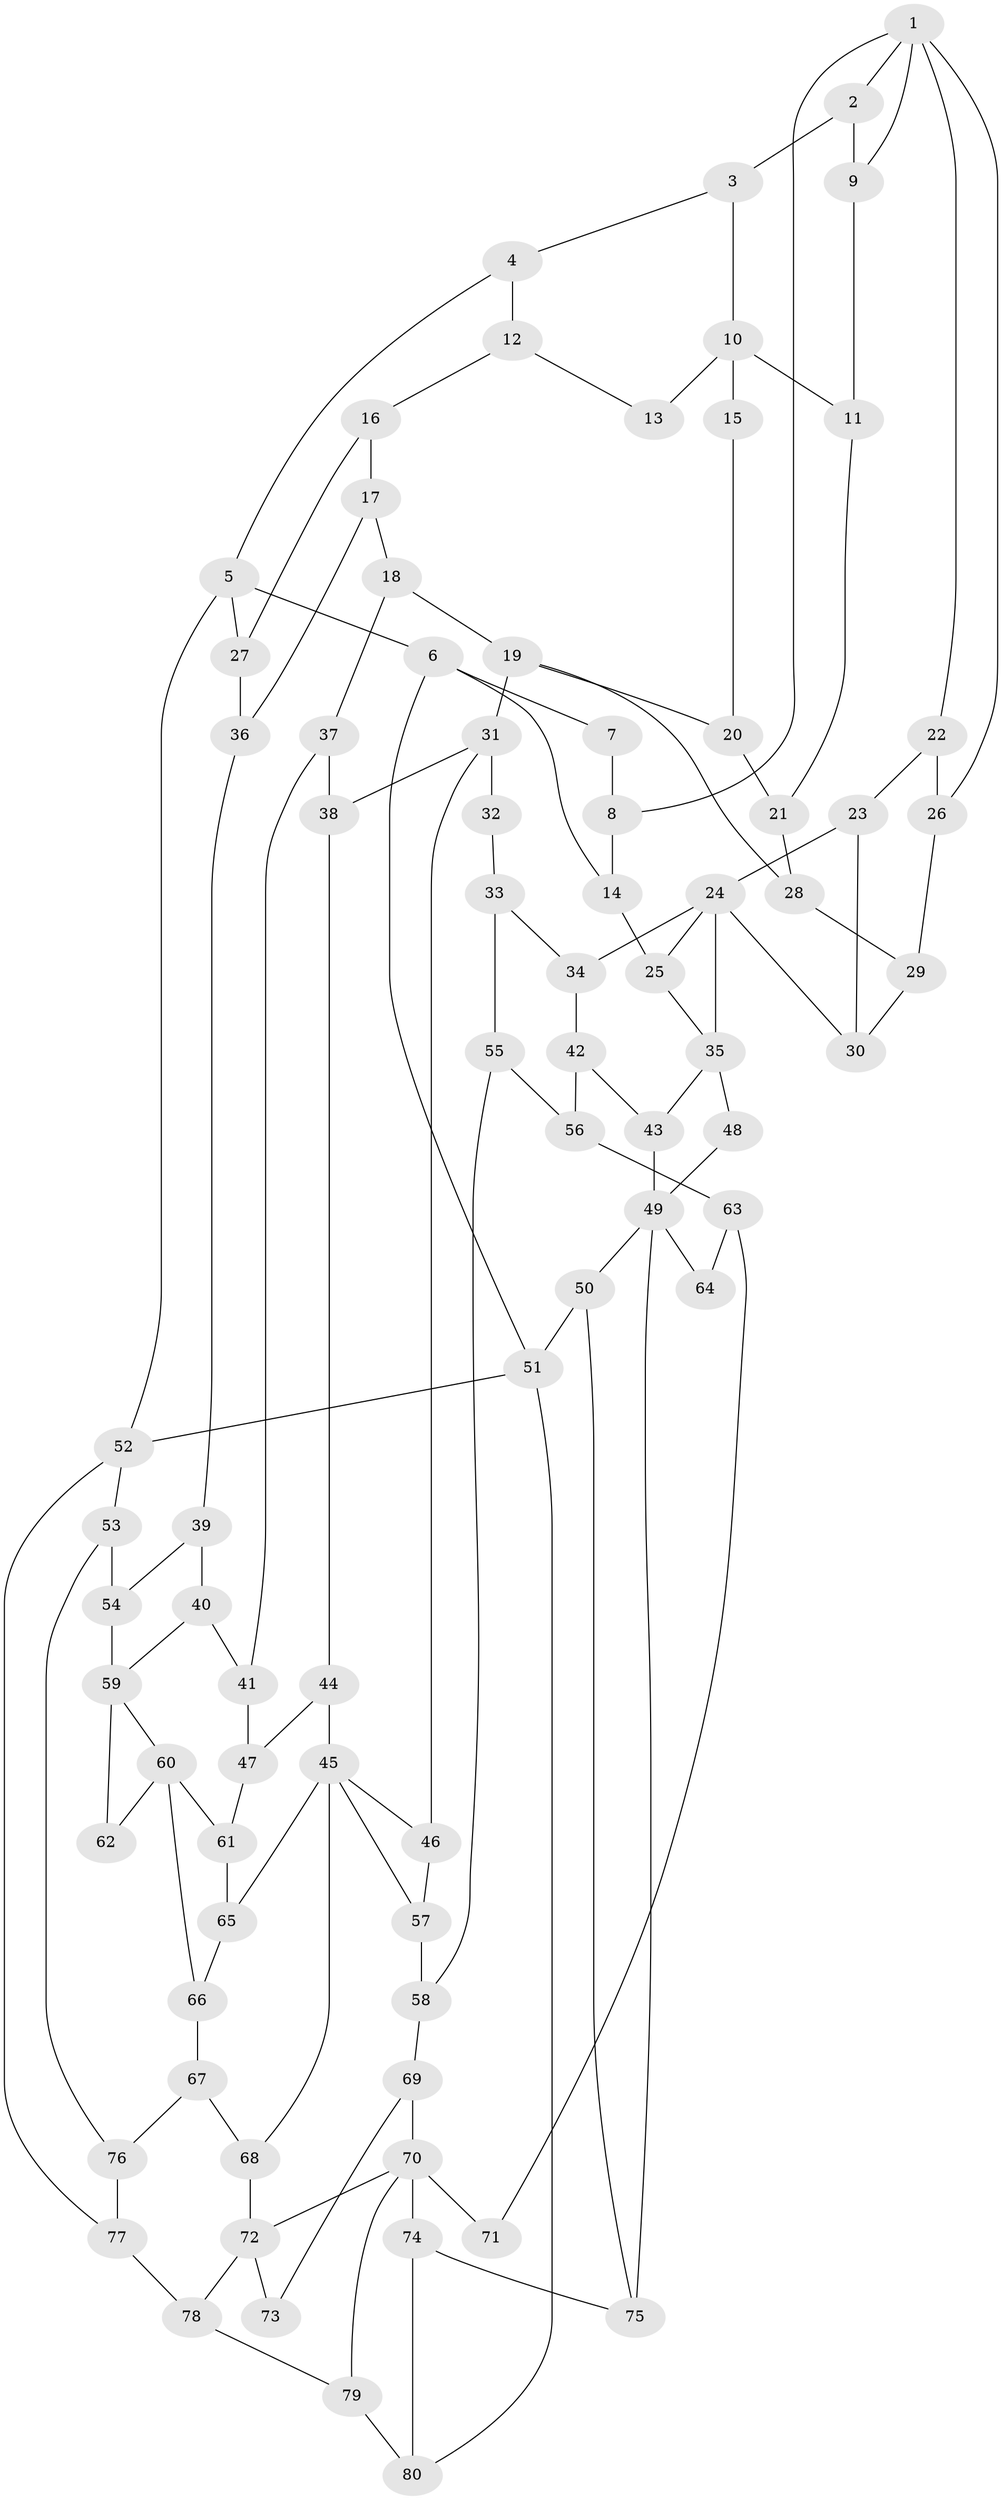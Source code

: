 // original degree distribution, {3: 0.017543859649122806, 4: 0.21929824561403508, 6: 0.20175438596491227, 5: 0.5614035087719298}
// Generated by graph-tools (version 1.1) at 2025/54/03/04/25 22:54:23]
// undirected, 80 vertices, 126 edges
graph export_dot {
  node [color=gray90,style=filled];
  1;
  2;
  3;
  4;
  5;
  6;
  7;
  8;
  9;
  10;
  11;
  12;
  13;
  14;
  15;
  16;
  17;
  18;
  19;
  20;
  21;
  22;
  23;
  24;
  25;
  26;
  27;
  28;
  29;
  30;
  31;
  32;
  33;
  34;
  35;
  36;
  37;
  38;
  39;
  40;
  41;
  42;
  43;
  44;
  45;
  46;
  47;
  48;
  49;
  50;
  51;
  52;
  53;
  54;
  55;
  56;
  57;
  58;
  59;
  60;
  61;
  62;
  63;
  64;
  65;
  66;
  67;
  68;
  69;
  70;
  71;
  72;
  73;
  74;
  75;
  76;
  77;
  78;
  79;
  80;
  1 -- 2 [weight=1.0];
  1 -- 8 [weight=1.0];
  1 -- 9 [weight=1.0];
  1 -- 22 [weight=1.0];
  1 -- 26 [weight=1.0];
  2 -- 3 [weight=1.0];
  2 -- 9 [weight=1.0];
  3 -- 4 [weight=1.0];
  3 -- 10 [weight=1.0];
  4 -- 5 [weight=1.0];
  4 -- 12 [weight=1.0];
  5 -- 6 [weight=1.0];
  5 -- 27 [weight=1.0];
  5 -- 52 [weight=1.0];
  6 -- 7 [weight=1.0];
  6 -- 14 [weight=1.0];
  6 -- 51 [weight=1.0];
  7 -- 8 [weight=1.0];
  8 -- 14 [weight=1.0];
  9 -- 11 [weight=1.0];
  10 -- 11 [weight=1.0];
  10 -- 13 [weight=2.0];
  10 -- 15 [weight=2.0];
  11 -- 21 [weight=1.0];
  12 -- 13 [weight=1.0];
  12 -- 16 [weight=1.0];
  14 -- 25 [weight=1.0];
  15 -- 20 [weight=1.0];
  16 -- 17 [weight=1.0];
  16 -- 27 [weight=1.0];
  17 -- 18 [weight=1.0];
  17 -- 36 [weight=1.0];
  18 -- 19 [weight=1.0];
  18 -- 37 [weight=1.0];
  19 -- 20 [weight=1.0];
  19 -- 28 [weight=1.0];
  19 -- 31 [weight=2.0];
  20 -- 21 [weight=1.0];
  21 -- 28 [weight=1.0];
  22 -- 23 [weight=1.0];
  22 -- 26 [weight=1.0];
  23 -- 24 [weight=1.0];
  23 -- 30 [weight=1.0];
  24 -- 25 [weight=1.0];
  24 -- 30 [weight=1.0];
  24 -- 34 [weight=1.0];
  24 -- 35 [weight=2.0];
  25 -- 35 [weight=1.0];
  26 -- 29 [weight=1.0];
  27 -- 36 [weight=1.0];
  28 -- 29 [weight=1.0];
  29 -- 30 [weight=1.0];
  31 -- 32 [weight=2.0];
  31 -- 38 [weight=1.0];
  31 -- 46 [weight=1.0];
  32 -- 33 [weight=1.0];
  33 -- 34 [weight=1.0];
  33 -- 55 [weight=1.0];
  34 -- 42 [weight=1.0];
  35 -- 43 [weight=1.0];
  35 -- 48 [weight=2.0];
  36 -- 39 [weight=1.0];
  37 -- 38 [weight=1.0];
  37 -- 41 [weight=1.0];
  38 -- 44 [weight=1.0];
  39 -- 40 [weight=1.0];
  39 -- 54 [weight=1.0];
  40 -- 41 [weight=1.0];
  40 -- 59 [weight=1.0];
  41 -- 47 [weight=1.0];
  42 -- 43 [weight=1.0];
  42 -- 56 [weight=1.0];
  43 -- 49 [weight=1.0];
  44 -- 45 [weight=1.0];
  44 -- 47 [weight=1.0];
  45 -- 46 [weight=1.0];
  45 -- 57 [weight=1.0];
  45 -- 65 [weight=1.0];
  45 -- 68 [weight=2.0];
  46 -- 57 [weight=1.0];
  47 -- 61 [weight=1.0];
  48 -- 49 [weight=1.0];
  49 -- 50 [weight=1.0];
  49 -- 64 [weight=2.0];
  49 -- 75 [weight=1.0];
  50 -- 51 [weight=1.0];
  50 -- 75 [weight=1.0];
  51 -- 52 [weight=1.0];
  51 -- 80 [weight=1.0];
  52 -- 53 [weight=1.0];
  52 -- 77 [weight=1.0];
  53 -- 54 [weight=1.0];
  53 -- 76 [weight=1.0];
  54 -- 59 [weight=1.0];
  55 -- 56 [weight=1.0];
  55 -- 58 [weight=1.0];
  56 -- 63 [weight=1.0];
  57 -- 58 [weight=1.0];
  58 -- 69 [weight=1.0];
  59 -- 60 [weight=1.0];
  59 -- 62 [weight=3.0];
  60 -- 61 [weight=1.0];
  60 -- 62 [weight=3.0];
  60 -- 66 [weight=1.0];
  61 -- 65 [weight=1.0];
  63 -- 64 [weight=1.0];
  63 -- 71 [weight=1.0];
  65 -- 66 [weight=1.0];
  66 -- 67 [weight=1.0];
  67 -- 68 [weight=1.0];
  67 -- 76 [weight=1.0];
  68 -- 72 [weight=2.0];
  69 -- 70 [weight=1.0];
  69 -- 73 [weight=1.0];
  70 -- 71 [weight=2.0];
  70 -- 72 [weight=1.0];
  70 -- 74 [weight=1.0];
  70 -- 79 [weight=1.0];
  72 -- 73 [weight=2.0];
  72 -- 78 [weight=1.0];
  74 -- 75 [weight=1.0];
  74 -- 80 [weight=1.0];
  76 -- 77 [weight=1.0];
  77 -- 78 [weight=1.0];
  78 -- 79 [weight=1.0];
  79 -- 80 [weight=1.0];
}
